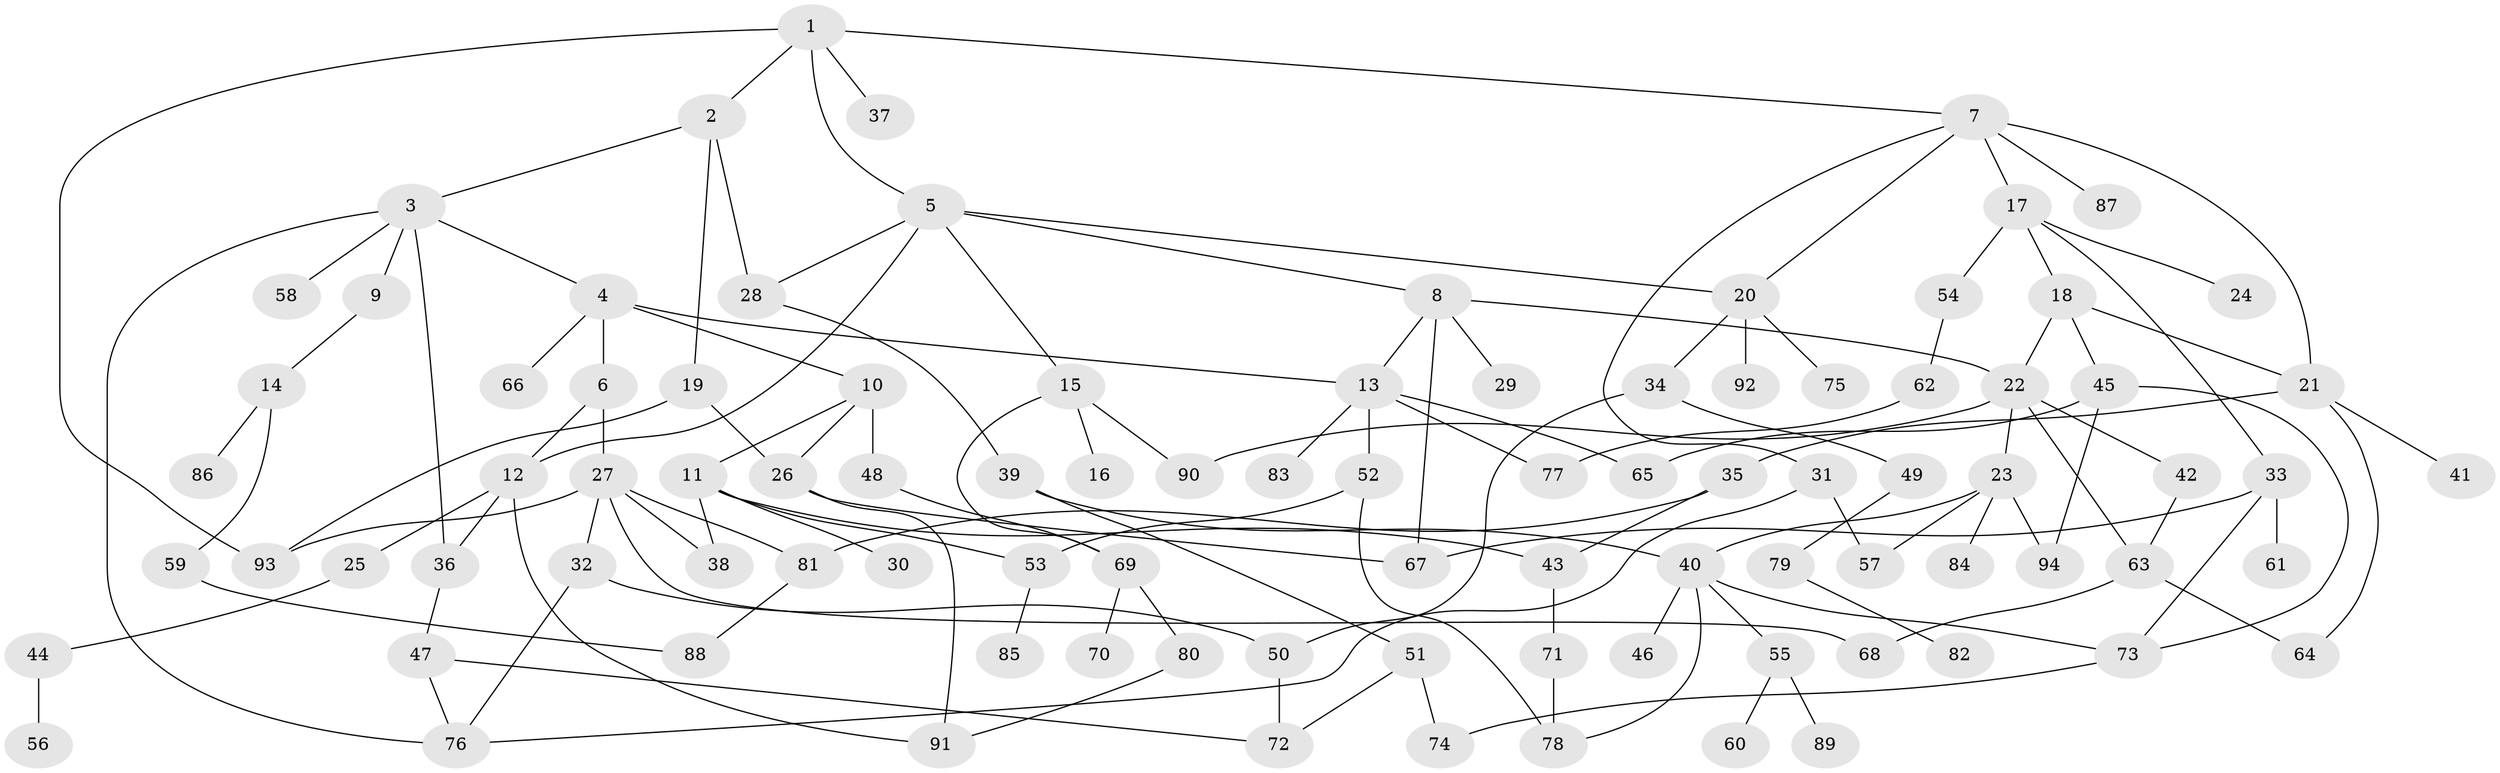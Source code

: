 // Generated by graph-tools (version 1.1) at 2025/13/03/09/25 04:13:17]
// undirected, 94 vertices, 133 edges
graph export_dot {
graph [start="1"]
  node [color=gray90,style=filled];
  1;
  2;
  3;
  4;
  5;
  6;
  7;
  8;
  9;
  10;
  11;
  12;
  13;
  14;
  15;
  16;
  17;
  18;
  19;
  20;
  21;
  22;
  23;
  24;
  25;
  26;
  27;
  28;
  29;
  30;
  31;
  32;
  33;
  34;
  35;
  36;
  37;
  38;
  39;
  40;
  41;
  42;
  43;
  44;
  45;
  46;
  47;
  48;
  49;
  50;
  51;
  52;
  53;
  54;
  55;
  56;
  57;
  58;
  59;
  60;
  61;
  62;
  63;
  64;
  65;
  66;
  67;
  68;
  69;
  70;
  71;
  72;
  73;
  74;
  75;
  76;
  77;
  78;
  79;
  80;
  81;
  82;
  83;
  84;
  85;
  86;
  87;
  88;
  89;
  90;
  91;
  92;
  93;
  94;
  1 -- 2;
  1 -- 5;
  1 -- 7;
  1 -- 37;
  1 -- 93;
  2 -- 3;
  2 -- 19;
  2 -- 28;
  3 -- 4;
  3 -- 9;
  3 -- 36;
  3 -- 58;
  3 -- 76;
  4 -- 6;
  4 -- 10;
  4 -- 66;
  4 -- 13;
  5 -- 8;
  5 -- 15;
  5 -- 20;
  5 -- 28;
  5 -- 12;
  6 -- 12;
  6 -- 27;
  7 -- 17;
  7 -- 31;
  7 -- 87;
  7 -- 21;
  7 -- 20;
  8 -- 13;
  8 -- 22;
  8 -- 29;
  8 -- 67;
  9 -- 14;
  10 -- 11;
  10 -- 26;
  10 -- 48;
  11 -- 30;
  11 -- 38;
  11 -- 53;
  11 -- 43;
  12 -- 25;
  12 -- 36;
  12 -- 91;
  13 -- 52;
  13 -- 77;
  13 -- 83;
  13 -- 65;
  14 -- 59;
  14 -- 86;
  15 -- 16;
  15 -- 90;
  15 -- 69;
  17 -- 18;
  17 -- 24;
  17 -- 33;
  17 -- 54;
  18 -- 21;
  18 -- 45;
  18 -- 22;
  19 -- 26;
  19 -- 93;
  20 -- 34;
  20 -- 75;
  20 -- 92;
  21 -- 35;
  21 -- 41;
  21 -- 64;
  22 -- 23;
  22 -- 42;
  22 -- 63;
  22 -- 90;
  23 -- 40;
  23 -- 57;
  23 -- 84;
  23 -- 94;
  25 -- 44;
  26 -- 91;
  26 -- 67;
  27 -- 32;
  27 -- 38;
  27 -- 68;
  27 -- 93;
  27 -- 81;
  28 -- 39;
  31 -- 57;
  31 -- 76;
  32 -- 50;
  32 -- 76;
  33 -- 61;
  33 -- 67;
  33 -- 73;
  34 -- 49;
  34 -- 50;
  35 -- 43;
  35 -- 81;
  36 -- 47;
  39 -- 51;
  39 -- 40;
  40 -- 46;
  40 -- 55;
  40 -- 73;
  40 -- 78;
  42 -- 63;
  43 -- 71;
  44 -- 56;
  45 -- 65;
  45 -- 94;
  45 -- 73;
  47 -- 72;
  47 -- 76;
  48 -- 69;
  49 -- 79;
  50 -- 72;
  51 -- 74;
  51 -- 72;
  52 -- 78;
  52 -- 53;
  53 -- 85;
  54 -- 62;
  55 -- 60;
  55 -- 89;
  59 -- 88;
  62 -- 77;
  63 -- 64;
  63 -- 68;
  69 -- 70;
  69 -- 80;
  71 -- 78;
  73 -- 74;
  79 -- 82;
  80 -- 91;
  81 -- 88;
}
